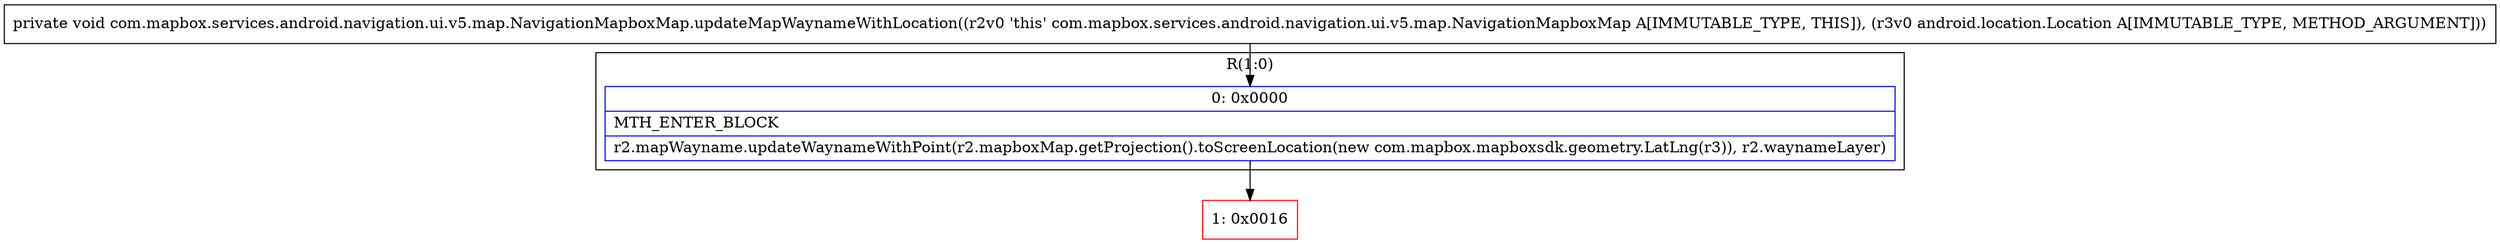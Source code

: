 digraph "CFG forcom.mapbox.services.android.navigation.ui.v5.map.NavigationMapboxMap.updateMapWaynameWithLocation(Landroid\/location\/Location;)V" {
subgraph cluster_Region_2009518443 {
label = "R(1:0)";
node [shape=record,color=blue];
Node_0 [shape=record,label="{0\:\ 0x0000|MTH_ENTER_BLOCK\l|r2.mapWayname.updateWaynameWithPoint(r2.mapboxMap.getProjection().toScreenLocation(new com.mapbox.mapboxsdk.geometry.LatLng(r3)), r2.waynameLayer)\l}"];
}
Node_1 [shape=record,color=red,label="{1\:\ 0x0016}"];
MethodNode[shape=record,label="{private void com.mapbox.services.android.navigation.ui.v5.map.NavigationMapboxMap.updateMapWaynameWithLocation((r2v0 'this' com.mapbox.services.android.navigation.ui.v5.map.NavigationMapboxMap A[IMMUTABLE_TYPE, THIS]), (r3v0 android.location.Location A[IMMUTABLE_TYPE, METHOD_ARGUMENT])) }"];
MethodNode -> Node_0;
Node_0 -> Node_1;
}

